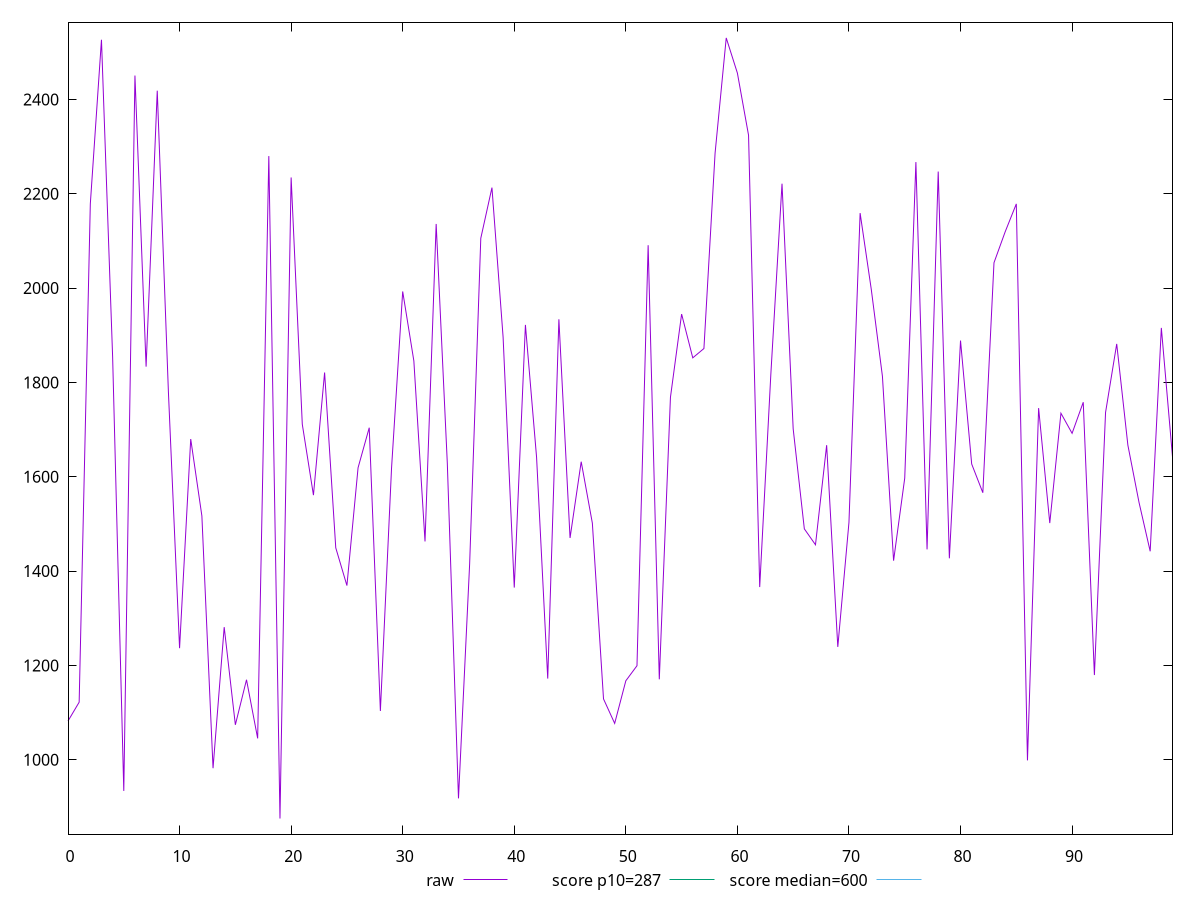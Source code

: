 reset

$raw <<EOF
0 1082
1 1122.0000000000005
2 2178.4655000000002
3 2526.533
4 1854.069
5 933.8149999999987
6 2450.6820000000016
7 1833.459
8 2418.6035
9 1779.6395000000002
10 1236.4845000000016
11 1679.9475000000002
12 1516.8485000000012
13 982
14 1281.0839999999994
15 1073.999999999999
16 1169.5545000000006
17 1045.2010000000002
18 2279.8664999999983
19 875.3200000000002
20 2234.556
21 1711.3035000000002
22 1561.000000000001
23 1820.9310000000005
24 1449.3090000000004
25 1369.2470000000008
26 1619.0729999999999
27 1703.9550000000008
28 1103.2910000000018
29 1618.2339999999986
30 1992.808
31 1845.5484999999987
32 1462.7819999999992
33 2135.999999999999
34 1628.163000000001
35 918
36 1414.9999999999995
37 2105.595000000003
38 2212.9999999999995
39 1895.7270000000005
40 1365.0000000000018
41 1921.8930000000012
42 1641.2065000000005
43 1172
44 1933.7740000000003
45 1470.1725000000004
46 1631.8509999999999
47 1501.5615000000014
48 1128.9055
49 1077.000000000001
50 1167.3385000000005
51 1199.297
52 2090.9050000000007
53 1170.467999999999
54 1768.5000000000014
55 1944.8709999999992
56 1852.0939999999998
57 1871.8819999999985
58 2285.9999999999973
59 2530.4389999999994
60 2455.835000000001
61 2324.0555000000004
62 1366.1150000000018
63 1818.097999999998
64 2221.367000000001
65 1701.5289999999995
66 1489.4750000000015
67 1455.740000000001
68 1666.8559999999973
69 1239.256500000001
70 1503.0905000000014
71 2158.999999999999
72 1997.3909999999987
73 1812.9630000000006
74 1422.021000000001
75 1597.225999999999
76 2267.1259999999997
77 1446.0239999999992
78 2247.067
79 1427.0000000000007
80 1888.7430000000004
81 1627.0000000000005
82 1566.0820000000003
83 2053.775
84 2119.182
85 2178.508999999998
86 998.5530000000001
87 1745.5300000000004
88 1501.6775000000011
89 1734.6440000000016
90 1692.0280000000005
91 1757.9969999999985
92 1179.500000000001
93 1736.3195000000012
94 1881.6394999999984
95 1666.980499999998
96 1545.5000000000014
97 1441.9344999999987
98 1915.6185
99 1642.2420000000002
EOF

set key outside below
set xrange [0:99]
set yrange [842.2176200000001:2563.541379999999]
set trange [842.2176200000001:2563.541379999999]
set terminal svg size 640, 500 enhanced background rgb 'white'
set output "report/report_00029_2021-02-24T13-36-40.390Z/total-blocking-time/samples/astro/raw/values.svg"

plot $raw title "raw" with line, \
     287 title "score p10=287", \
     600 title "score median=600"

reset
